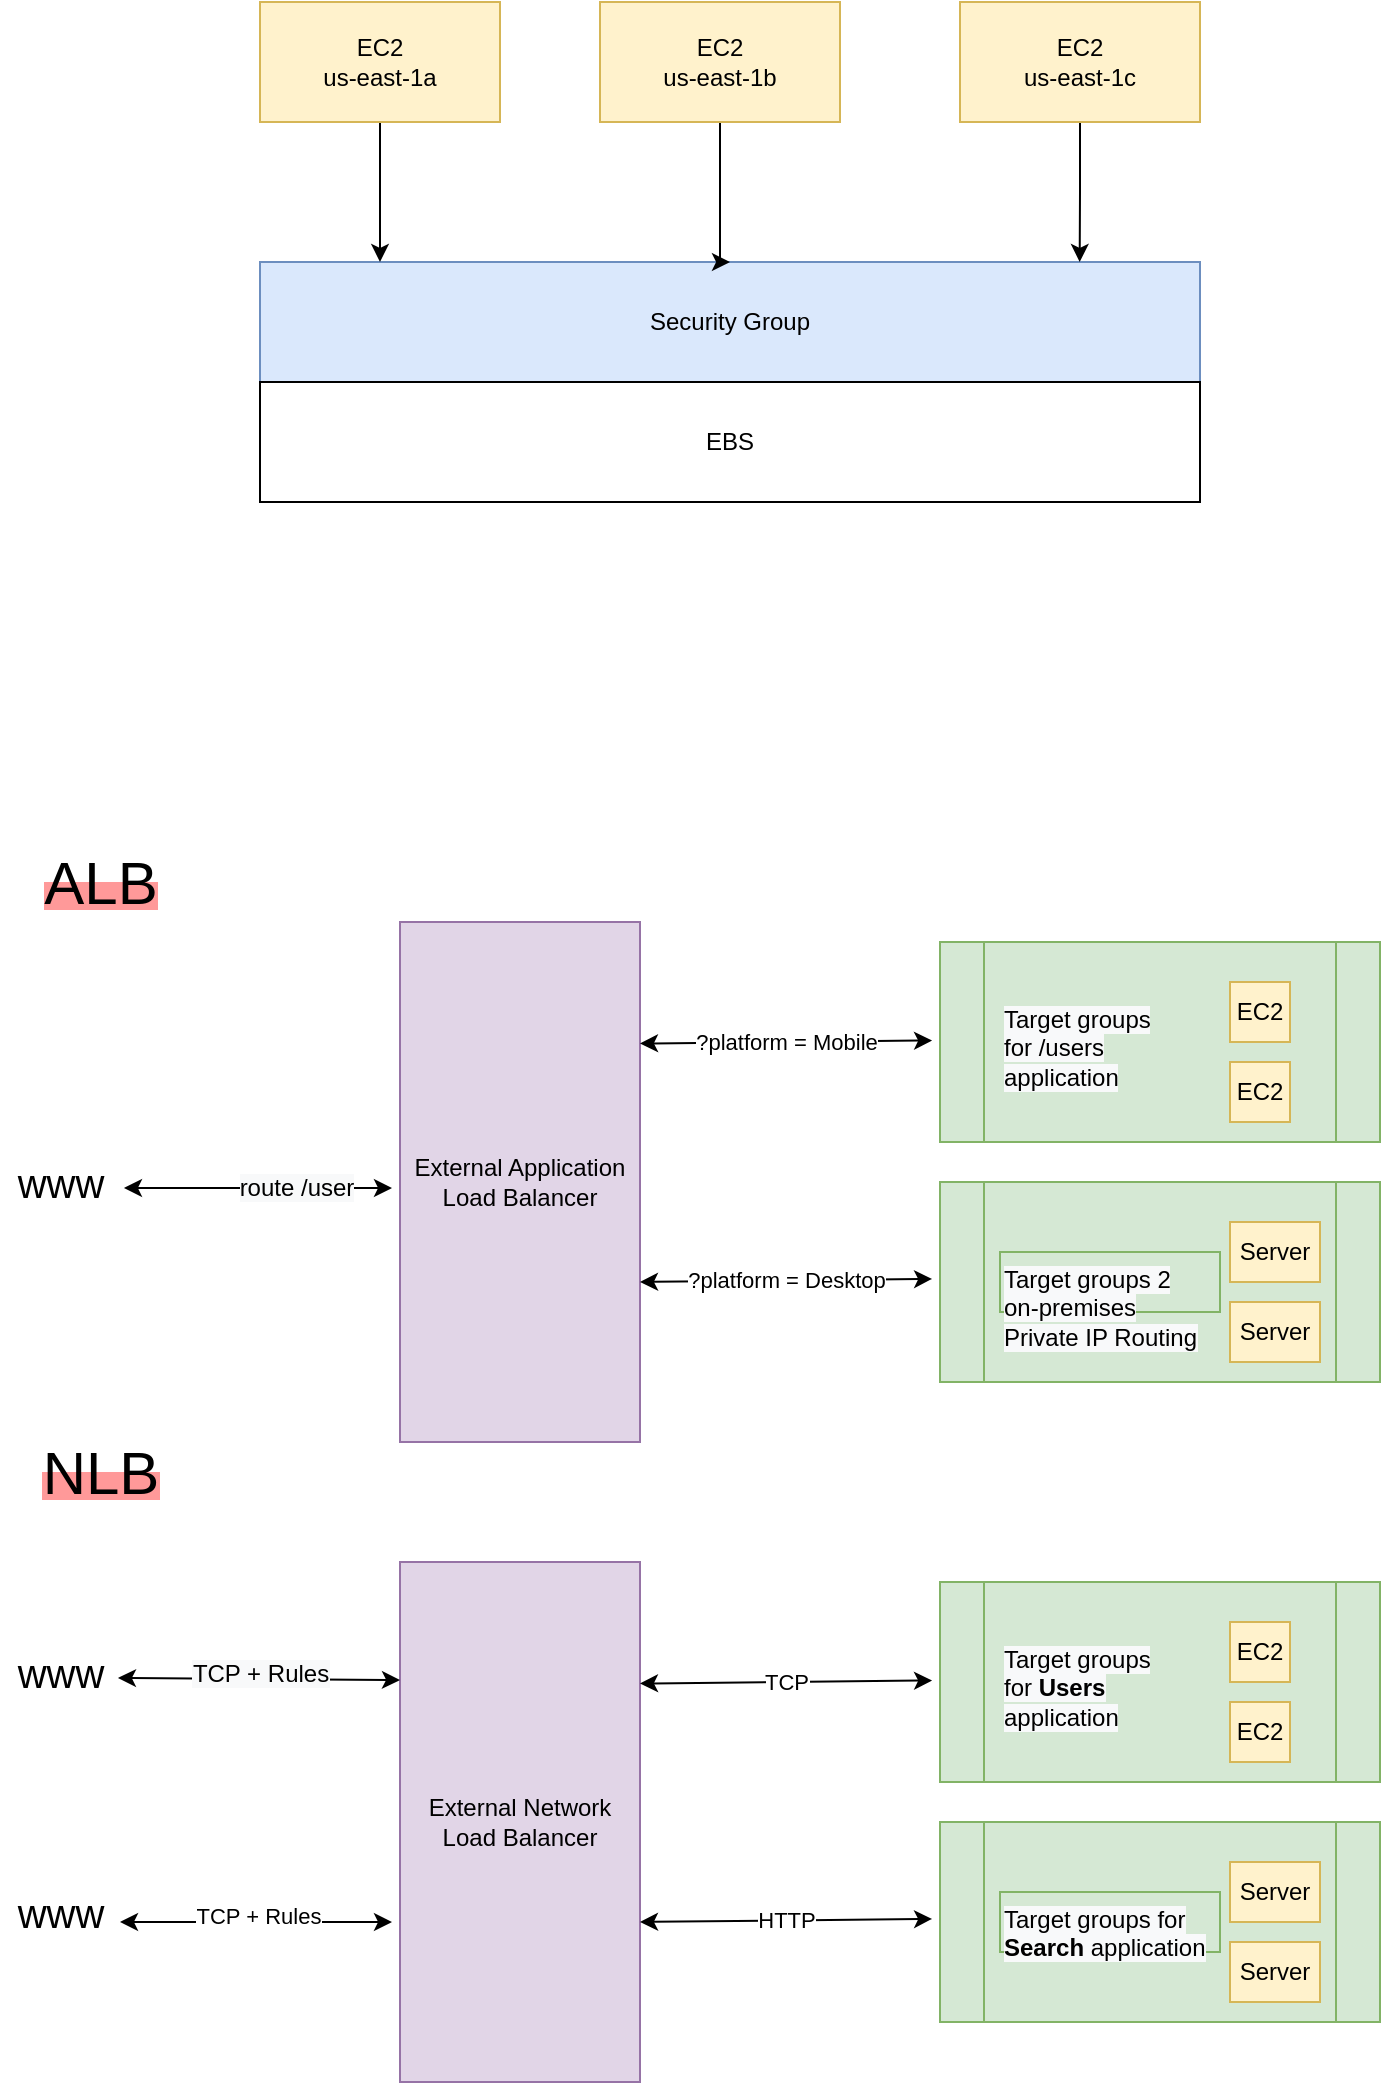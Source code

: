 <mxfile version="14.7.6" type="github">
  <diagram id="0E_j3MSa-0TkXnIP1Hir" name="Page-1">
    <mxGraphModel dx="946" dy="614" grid="1" gridSize="10" guides="1" tooltips="1" connect="1" arrows="1" fold="1" page="1" pageScale="1" pageWidth="827" pageHeight="1169" math="0" shadow="0">
      <root>
        <mxCell id="0" />
        <mxCell id="1" parent="0" />
        <mxCell id="LJlpOCn2nI5gCubznE0P-1" value="Security Group" style="rounded=0;whiteSpace=wrap;html=1;fillColor=#dae8fc;strokeColor=#6c8ebf;" vertex="1" parent="1">
          <mxGeometry x="210" y="340" width="470" height="60" as="geometry" />
        </mxCell>
        <mxCell id="LJlpOCn2nI5gCubznE0P-2" value="EBS" style="rounded=0;whiteSpace=wrap;html=1;" vertex="1" parent="1">
          <mxGeometry x="210" y="400" width="470" height="60" as="geometry" />
        </mxCell>
        <mxCell id="LJlpOCn2nI5gCubznE0P-6" style="edgeStyle=orthogonalEdgeStyle;rounded=0;orthogonalLoop=1;jettySize=auto;html=1;" edge="1" parent="1" source="LJlpOCn2nI5gCubznE0P-3" target="LJlpOCn2nI5gCubznE0P-1">
          <mxGeometry relative="1" as="geometry">
            <Array as="points">
              <mxPoint x="270" y="320" />
              <mxPoint x="270" y="320" />
            </Array>
          </mxGeometry>
        </mxCell>
        <mxCell id="LJlpOCn2nI5gCubznE0P-3" value="EC2&lt;br&gt;us-east-1a" style="rounded=0;whiteSpace=wrap;html=1;fillColor=#fff2cc;strokeColor=#d6b656;" vertex="1" parent="1">
          <mxGeometry x="210" y="210" width="120" height="60" as="geometry" />
        </mxCell>
        <mxCell id="LJlpOCn2nI5gCubznE0P-9" style="edgeStyle=orthogonalEdgeStyle;rounded=0;orthogonalLoop=1;jettySize=auto;html=1;entryX=0.5;entryY=0;entryDx=0;entryDy=0;" edge="1" parent="1" source="LJlpOCn2nI5gCubznE0P-4" target="LJlpOCn2nI5gCubznE0P-1">
          <mxGeometry relative="1" as="geometry">
            <Array as="points">
              <mxPoint x="440" y="340" />
            </Array>
          </mxGeometry>
        </mxCell>
        <mxCell id="LJlpOCn2nI5gCubznE0P-4" value="EC2&lt;br&gt;us-east-1b" style="rounded=0;whiteSpace=wrap;html=1;fillColor=#fff2cc;strokeColor=#d6b656;" vertex="1" parent="1">
          <mxGeometry x="380" y="210" width="120" height="60" as="geometry" />
        </mxCell>
        <mxCell id="LJlpOCn2nI5gCubznE0P-10" style="edgeStyle=orthogonalEdgeStyle;rounded=0;orthogonalLoop=1;jettySize=auto;html=1;entryX=0.872;entryY=0;entryDx=0;entryDy=0;entryPerimeter=0;" edge="1" parent="1" source="LJlpOCn2nI5gCubznE0P-5" target="LJlpOCn2nI5gCubznE0P-1">
          <mxGeometry relative="1" as="geometry" />
        </mxCell>
        <mxCell id="LJlpOCn2nI5gCubznE0P-5" value="EC2&lt;br&gt;us-east-1c" style="rounded=0;whiteSpace=wrap;html=1;fillColor=#fff2cc;strokeColor=#d6b656;" vertex="1" parent="1">
          <mxGeometry x="560" y="210" width="120" height="60" as="geometry" />
        </mxCell>
        <mxCell id="LJlpOCn2nI5gCubznE0P-11" value="External Application Load Balancer" style="rounded=0;whiteSpace=wrap;html=1;fillColor=#e1d5e7;strokeColor=#9673a6;" vertex="1" parent="1">
          <mxGeometry x="280" y="670" width="120" height="260" as="geometry" />
        </mxCell>
        <mxCell id="LJlpOCn2nI5gCubznE0P-12" value="&lt;font style=&quot;font-size: 20px&quot;&gt;www&lt;/font&gt;" style="text;html=1;align=center;verticalAlign=middle;resizable=0;points=[];autosize=1;strokeColor=none;" vertex="1" parent="1">
          <mxGeometry x="80" y="790" width="60" height="20" as="geometry" />
        </mxCell>
        <mxCell id="LJlpOCn2nI5gCubznE0P-13" value="" style="endArrow=classic;startArrow=classic;html=1;exitX=1.033;exitY=0.65;exitDx=0;exitDy=0;exitPerimeter=0;" edge="1" parent="1" source="LJlpOCn2nI5gCubznE0P-12">
          <mxGeometry width="50" height="50" relative="1" as="geometry">
            <mxPoint x="130" y="729.5" as="sourcePoint" />
            <mxPoint x="276" y="803" as="targetPoint" />
            <Array as="points" />
          </mxGeometry>
        </mxCell>
        <mxCell id="LJlpOCn2nI5gCubznE0P-29" value="&lt;span style=&quot;font-size: 12px ; background-color: rgb(248 , 249 , 250)&quot;&gt;route /user&lt;/span&gt;" style="edgeLabel;html=1;align=center;verticalAlign=middle;resizable=0;points=[];" vertex="1" connectable="0" parent="LJlpOCn2nI5gCubznE0P-13">
          <mxGeometry x="0.274" relative="1" as="geometry">
            <mxPoint as="offset" />
          </mxGeometry>
        </mxCell>
        <mxCell id="LJlpOCn2nI5gCubznE0P-18" value="?platform = Mobile" style="endArrow=classic;startArrow=classic;html=1;entryX=-0.033;entryY=0.223;entryDx=0;entryDy=0;entryPerimeter=0;" edge="1" parent="1">
          <mxGeometry width="50" height="50" relative="1" as="geometry">
            <mxPoint x="400" y="730.76" as="sourcePoint" />
            <mxPoint x="546.04" y="729.24" as="targetPoint" />
            <Array as="points" />
          </mxGeometry>
        </mxCell>
        <mxCell id="LJlpOCn2nI5gCubznE0P-19" value="?platform = Desktop" style="endArrow=classic;startArrow=classic;html=1;entryX=-0.033;entryY=0.223;entryDx=0;entryDy=0;entryPerimeter=0;" edge="1" parent="1">
          <mxGeometry width="50" height="50" relative="1" as="geometry">
            <mxPoint x="400" y="850" as="sourcePoint" />
            <mxPoint x="546.04" y="848.48" as="targetPoint" />
            <Array as="points" />
          </mxGeometry>
        </mxCell>
        <mxCell id="LJlpOCn2nI5gCubznE0P-20" value="" style="shape=process;whiteSpace=wrap;html=1;backgroundOutline=1;fillColor=#d5e8d4;strokeColor=#82b366;" vertex="1" parent="1">
          <mxGeometry x="550" y="680" width="220" height="100" as="geometry" />
        </mxCell>
        <mxCell id="LJlpOCn2nI5gCubznE0P-21" value="" style="shape=process;whiteSpace=wrap;html=1;backgroundOutline=1;fillColor=#d5e8d4;strokeColor=#82b366;" vertex="1" parent="1">
          <mxGeometry x="550" y="800" width="220" height="100" as="geometry" />
        </mxCell>
        <mxCell id="LJlpOCn2nI5gCubznE0P-23" value="&lt;meta charset=&quot;utf-8&quot;&gt;&lt;span style=&quot;color: rgb(0, 0, 0); font-family: helvetica; font-size: 12px; font-style: normal; font-weight: 400; letter-spacing: normal; text-align: center; text-indent: 0px; text-transform: none; word-spacing: 0px; background-color: rgb(248, 249, 250); display: inline; float: none;&quot;&gt;Target groups for /users application&lt;/span&gt;" style="text;whiteSpace=wrap;html=1;" vertex="1" parent="1">
          <mxGeometry x="580" y="705" width="80" height="30" as="geometry" />
        </mxCell>
        <mxCell id="LJlpOCn2nI5gCubznE0P-24" value="&lt;span style=&quot;color: rgb(0 , 0 , 0) ; font-family: &amp;#34;helvetica&amp;#34; ; font-size: 12px ; font-style: normal ; font-weight: 400 ; letter-spacing: normal ; text-align: center ; text-indent: 0px ; text-transform: none ; word-spacing: 0px ; background-color: rgb(248 , 249 , 250) ; display: inline ; float: none&quot;&gt;Target groups 2&lt;br&gt;on-premises&lt;br&gt;Private IP Routing&lt;br&gt;&lt;/span&gt;" style="text;whiteSpace=wrap;html=1;fillColor=#d5e8d4;strokeColor=#82b366;" vertex="1" parent="1">
          <mxGeometry x="580" y="835" width="110" height="30" as="geometry" />
        </mxCell>
        <mxCell id="LJlpOCn2nI5gCubznE0P-25" value="EC2" style="rounded=0;whiteSpace=wrap;html=1;fillColor=#fff2cc;strokeColor=#d6b656;" vertex="1" parent="1">
          <mxGeometry x="695" y="740" width="30" height="30" as="geometry" />
        </mxCell>
        <mxCell id="LJlpOCn2nI5gCubznE0P-26" value="EC2" style="rounded=0;whiteSpace=wrap;html=1;fillColor=#fff2cc;strokeColor=#d6b656;" vertex="1" parent="1">
          <mxGeometry x="695" y="700" width="30" height="30" as="geometry" />
        </mxCell>
        <mxCell id="LJlpOCn2nI5gCubznE0P-27" value="Server" style="rounded=0;whiteSpace=wrap;html=1;fillColor=#fff2cc;strokeColor=#d6b656;" vertex="1" parent="1">
          <mxGeometry x="695" y="860" width="45" height="30" as="geometry" />
        </mxCell>
        <mxCell id="LJlpOCn2nI5gCubznE0P-28" value="Server" style="rounded=0;whiteSpace=wrap;html=1;fillColor=#fff2cc;strokeColor=#d6b656;" vertex="1" parent="1">
          <mxGeometry x="695" y="820" width="45" height="30" as="geometry" />
        </mxCell>
        <mxCell id="LJlpOCn2nI5gCubznE0P-30" value="External Network Load Balancer" style="rounded=0;whiteSpace=wrap;html=1;fillColor=#e1d5e7;strokeColor=#9673a6;" vertex="1" parent="1">
          <mxGeometry x="280" y="990" width="120" height="260" as="geometry" />
        </mxCell>
        <mxCell id="LJlpOCn2nI5gCubznE0P-31" value="&lt;font style=&quot;font-size: 20px&quot;&gt;www&lt;/font&gt;" style="text;html=1;align=center;verticalAlign=middle;resizable=0;points=[];autosize=1;strokeColor=none;" vertex="1" parent="1">
          <mxGeometry x="80" y="1155" width="60" height="20" as="geometry" />
        </mxCell>
        <mxCell id="LJlpOCn2nI5gCubznE0P-32" value="" style="endArrow=classic;startArrow=classic;html=1;" edge="1" parent="1">
          <mxGeometry width="50" height="50" relative="1" as="geometry">
            <mxPoint x="140" y="1170" as="sourcePoint" />
            <mxPoint x="276" y="1170" as="targetPoint" />
            <Array as="points" />
          </mxGeometry>
        </mxCell>
        <mxCell id="LJlpOCn2nI5gCubznE0P-54" value="TCP + Rules" style="edgeLabel;html=1;align=center;verticalAlign=middle;resizable=0;points=[];" vertex="1" connectable="0" parent="LJlpOCn2nI5gCubznE0P-32">
          <mxGeometry x="-0.328" relative="1" as="geometry">
            <mxPoint x="23" y="-3" as="offset" />
          </mxGeometry>
        </mxCell>
        <mxCell id="LJlpOCn2nI5gCubznE0P-34" value="TCP" style="endArrow=classic;startArrow=classic;html=1;entryX=-0.033;entryY=0.223;entryDx=0;entryDy=0;entryPerimeter=0;" edge="1" parent="1">
          <mxGeometry width="50" height="50" relative="1" as="geometry">
            <mxPoint x="400" y="1050.76" as="sourcePoint" />
            <mxPoint x="546.04" y="1049.24" as="targetPoint" />
            <Array as="points" />
          </mxGeometry>
        </mxCell>
        <mxCell id="LJlpOCn2nI5gCubznE0P-35" value="HTTP" style="endArrow=classic;startArrow=classic;html=1;entryX=-0.033;entryY=0.223;entryDx=0;entryDy=0;entryPerimeter=0;" edge="1" parent="1">
          <mxGeometry width="50" height="50" relative="1" as="geometry">
            <mxPoint x="400" y="1170" as="sourcePoint" />
            <mxPoint x="546.04" y="1168.48" as="targetPoint" />
            <Array as="points" />
          </mxGeometry>
        </mxCell>
        <mxCell id="LJlpOCn2nI5gCubznE0P-36" value="" style="shape=process;whiteSpace=wrap;html=1;backgroundOutline=1;fillColor=#d5e8d4;strokeColor=#82b366;" vertex="1" parent="1">
          <mxGeometry x="550" y="1000" width="220" height="100" as="geometry" />
        </mxCell>
        <mxCell id="LJlpOCn2nI5gCubznE0P-37" value="" style="shape=process;whiteSpace=wrap;html=1;backgroundOutline=1;fillColor=#d5e8d4;strokeColor=#82b366;" vertex="1" parent="1">
          <mxGeometry x="550" y="1120" width="220" height="100" as="geometry" />
        </mxCell>
        <mxCell id="LJlpOCn2nI5gCubznE0P-38" value="&lt;span style=&quot;color: rgb(0 , 0 , 0) ; font-family: &amp;#34;helvetica&amp;#34; ; font-size: 12px ; font-style: normal ; font-weight: 400 ; letter-spacing: normal ; text-align: center ; text-indent: 0px ; text-transform: none ; word-spacing: 0px ; background-color: rgb(248 , 249 , 250) ; display: inline ; float: none&quot;&gt;Target groups for &lt;/span&gt;&lt;span style=&quot;color: rgb(0 , 0 , 0) ; font-family: &amp;#34;helvetica&amp;#34; ; font-size: 12px ; font-style: normal ; letter-spacing: normal ; text-align: center ; text-indent: 0px ; text-transform: none ; word-spacing: 0px ; background-color: rgb(248 , 249 , 250) ; display: inline ; float: none&quot;&gt;&lt;b&gt;Users&lt;/b&gt;&lt;/span&gt;&lt;span style=&quot;color: rgb(0 , 0 , 0) ; font-family: &amp;#34;helvetica&amp;#34; ; font-size: 12px ; font-style: normal ; font-weight: 400 ; letter-spacing: normal ; text-align: center ; text-indent: 0px ; text-transform: none ; word-spacing: 0px ; background-color: rgb(248 , 249 , 250) ; display: inline ; float: none&quot;&gt; application&lt;/span&gt;" style="text;whiteSpace=wrap;html=1;" vertex="1" parent="1">
          <mxGeometry x="580" y="1025" width="80" height="30" as="geometry" />
        </mxCell>
        <mxCell id="LJlpOCn2nI5gCubznE0P-39" value="&lt;span style=&quot;color: rgb(0 , 0 , 0) ; font-family: &amp;#34;helvetica&amp;#34; ; font-size: 12px ; font-style: normal ; font-weight: 400 ; letter-spacing: normal ; text-align: center ; text-indent: 0px ; text-transform: none ; word-spacing: 0px ; background-color: rgb(248 , 249 , 250) ; display: inline ; float: none&quot;&gt;Target groups for &lt;/span&gt;&lt;span style=&quot;color: rgb(0 , 0 , 0) ; font-family: &amp;#34;helvetica&amp;#34; ; font-size: 12px ; font-style: normal ; letter-spacing: normal ; text-align: center ; text-indent: 0px ; text-transform: none ; word-spacing: 0px ; background-color: rgb(248 , 249 , 250) ; display: inline ; float: none&quot;&gt;&lt;b&gt;Search&lt;/b&gt;&amp;nbsp;application&lt;br&gt;&lt;/span&gt;" style="text;whiteSpace=wrap;html=1;fillColor=#d5e8d4;strokeColor=#82b366;" vertex="1" parent="1">
          <mxGeometry x="580" y="1155" width="110" height="30" as="geometry" />
        </mxCell>
        <mxCell id="LJlpOCn2nI5gCubznE0P-40" value="EC2" style="rounded=0;whiteSpace=wrap;html=1;fillColor=#fff2cc;strokeColor=#d6b656;" vertex="1" parent="1">
          <mxGeometry x="695" y="1060" width="30" height="30" as="geometry" />
        </mxCell>
        <mxCell id="LJlpOCn2nI5gCubznE0P-41" value="EC2" style="rounded=0;whiteSpace=wrap;html=1;fillColor=#fff2cc;strokeColor=#d6b656;" vertex="1" parent="1">
          <mxGeometry x="695" y="1020" width="30" height="30" as="geometry" />
        </mxCell>
        <mxCell id="LJlpOCn2nI5gCubznE0P-42" value="Server" style="rounded=0;whiteSpace=wrap;html=1;fillColor=#fff2cc;strokeColor=#d6b656;" vertex="1" parent="1">
          <mxGeometry x="695" y="1180" width="45" height="30" as="geometry" />
        </mxCell>
        <mxCell id="LJlpOCn2nI5gCubznE0P-43" value="Server" style="rounded=0;whiteSpace=wrap;html=1;fillColor=#fff2cc;strokeColor=#d6b656;" vertex="1" parent="1">
          <mxGeometry x="695" y="1140" width="45" height="30" as="geometry" />
        </mxCell>
        <mxCell id="LJlpOCn2nI5gCubznE0P-44" value="&lt;span style=&quot;background-color: rgb(255 , 153 , 153)&quot;&gt;&lt;font style=&quot;font-size: 30px&quot;&gt;ALB&lt;/font&gt;&lt;/span&gt;" style="text;html=1;align=center;verticalAlign=middle;resizable=0;points=[];autosize=1;strokeColor=none;" vertex="1" parent="1">
          <mxGeometry x="95" y="635" width="70" height="30" as="geometry" />
        </mxCell>
        <mxCell id="LJlpOCn2nI5gCubznE0P-45" value="&lt;span style=&quot;background-color: rgb(255 , 153 , 153)&quot;&gt;&lt;font style=&quot;font-size: 30px&quot;&gt;NLB&lt;/font&gt;&lt;/span&gt;" style="text;html=1;align=center;verticalAlign=middle;resizable=0;points=[];autosize=1;strokeColor=none;" vertex="1" parent="1">
          <mxGeometry x="95" y="930" width="70" height="30" as="geometry" />
        </mxCell>
        <mxCell id="LJlpOCn2nI5gCubznE0P-47" value="&lt;font style=&quot;font-size: 20px&quot;&gt;www&lt;/font&gt;" style="text;html=1;align=center;verticalAlign=middle;resizable=0;points=[];autosize=1;strokeColor=none;" vertex="1" parent="1">
          <mxGeometry x="80" y="1035" width="60" height="20" as="geometry" />
        </mxCell>
        <mxCell id="LJlpOCn2nI5gCubznE0P-48" value="" style="endArrow=classic;startArrow=classic;html=1;exitX=0.983;exitY=0.65;exitDx=0;exitDy=0;exitPerimeter=0;" edge="1" parent="1" source="LJlpOCn2nI5gCubznE0P-47">
          <mxGeometry width="50" height="50" relative="1" as="geometry">
            <mxPoint x="145.98" y="1049" as="sourcePoint" />
            <mxPoint x="280" y="1049" as="targetPoint" />
            <Array as="points" />
          </mxGeometry>
        </mxCell>
        <mxCell id="LJlpOCn2nI5gCubznE0P-53" value="&lt;span style=&quot;font-size: 12px ; background-color: rgb(248 , 249 , 250)&quot;&gt;TCP + Rules&lt;/span&gt;" style="edgeLabel;html=1;align=center;verticalAlign=middle;resizable=0;points=[];" vertex="1" connectable="0" parent="LJlpOCn2nI5gCubznE0P-48">
          <mxGeometry x="-0.194" relative="1" as="geometry">
            <mxPoint x="14" y="-3" as="offset" />
          </mxGeometry>
        </mxCell>
      </root>
    </mxGraphModel>
  </diagram>
</mxfile>
